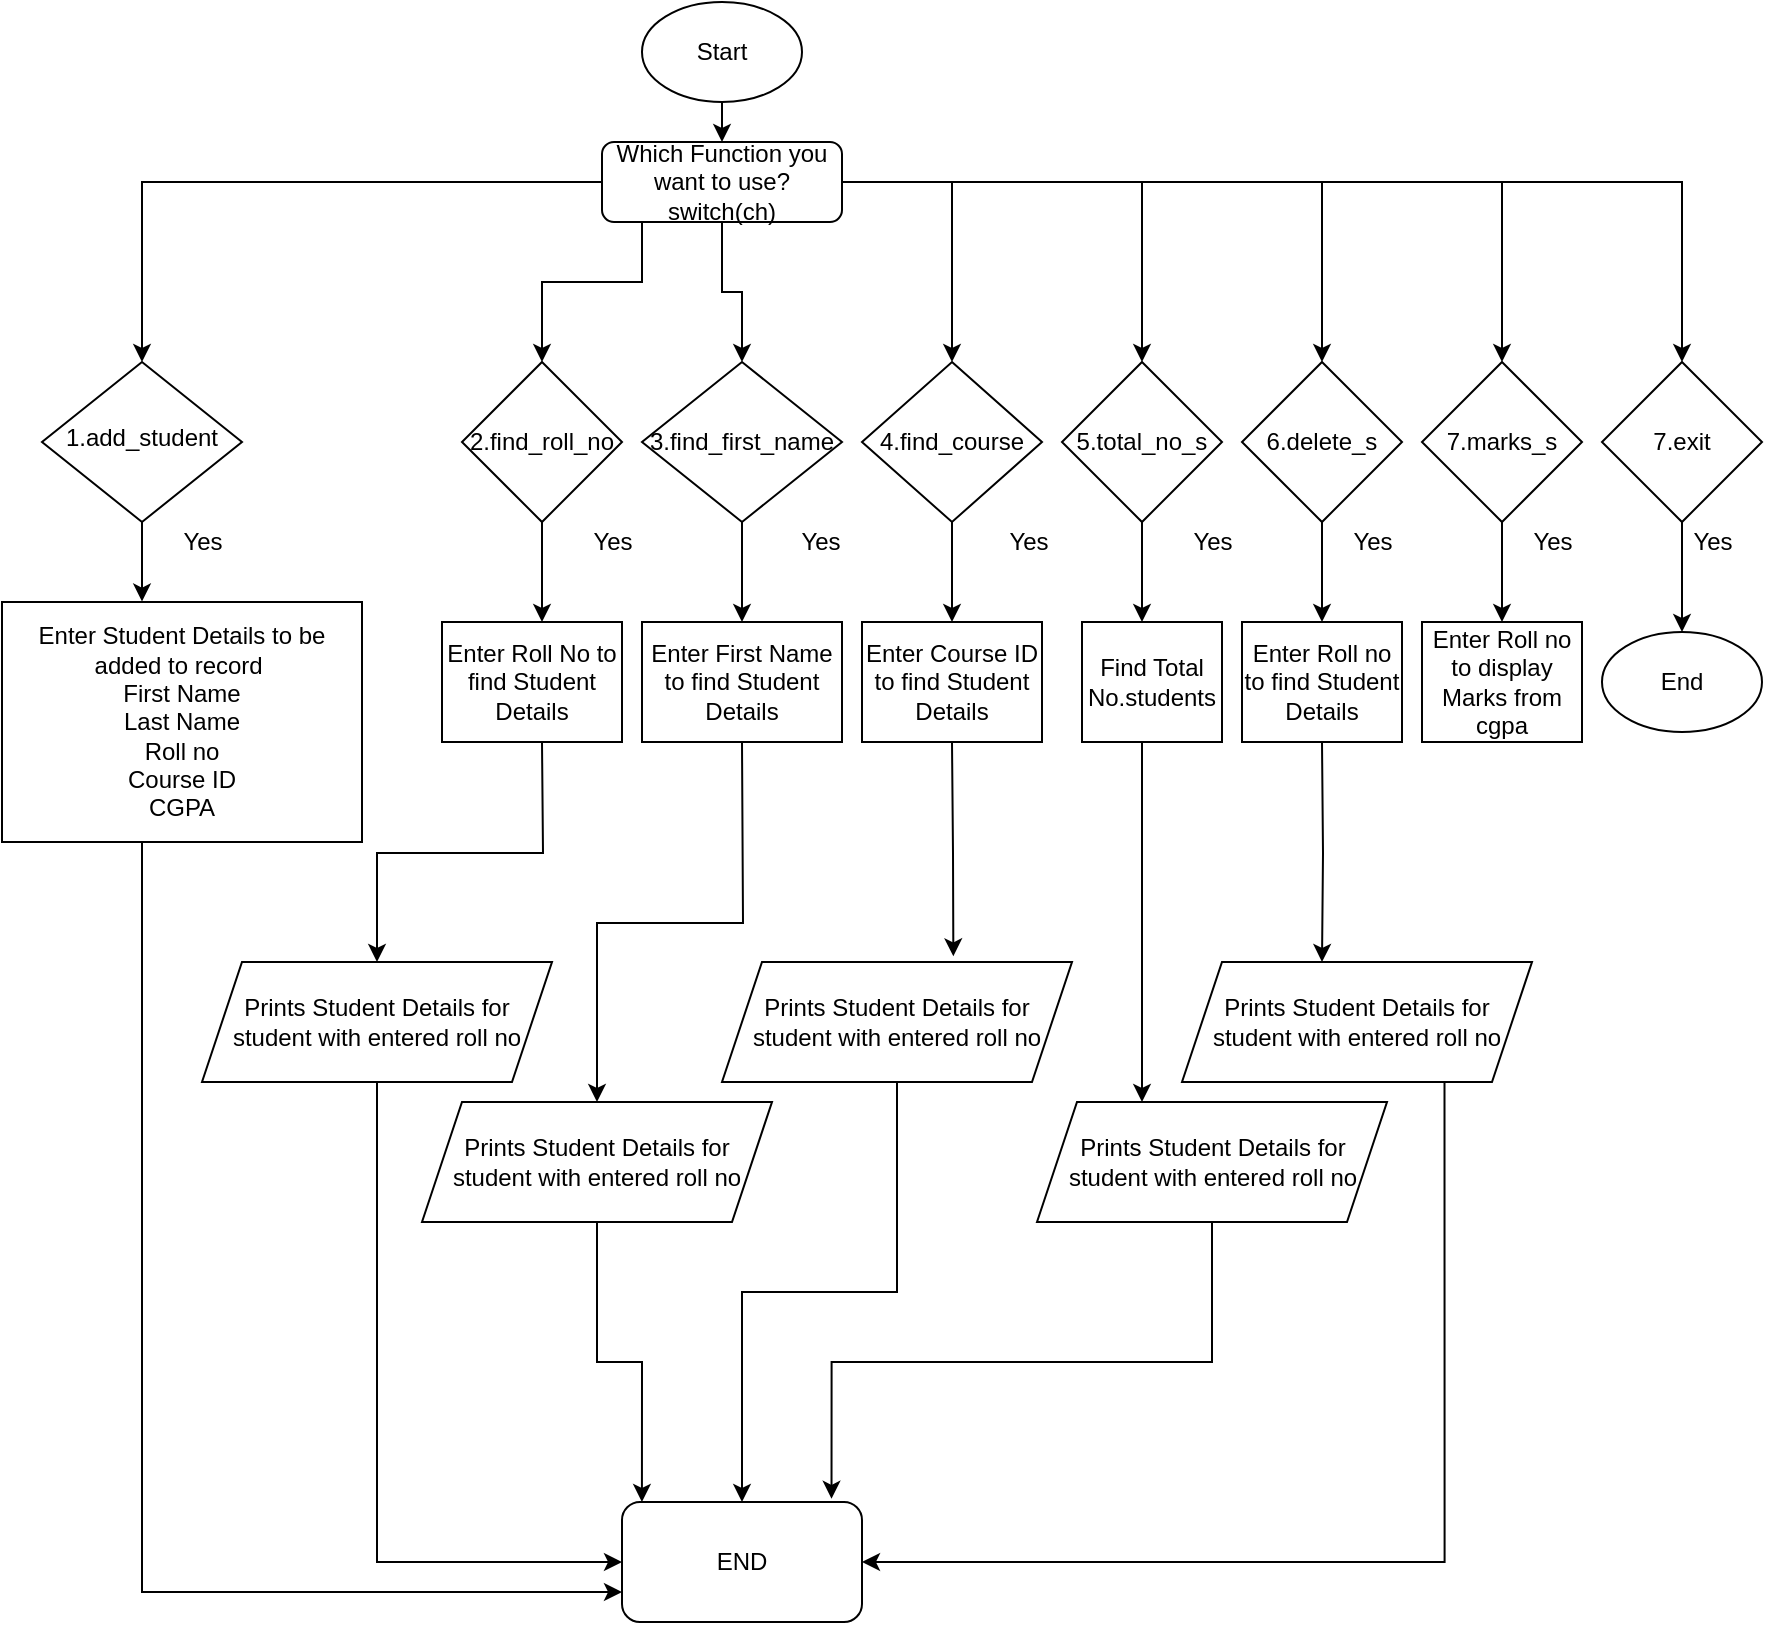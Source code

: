 <mxfile version="16.5.3" type="github">
  <diagram id="C5RBs43oDa-KdzZeNtuy" name="Page-1">
    <mxGraphModel dx="1038" dy="1716" grid="1" gridSize="10" guides="1" tooltips="1" connect="1" arrows="1" fold="1" page="1" pageScale="1" pageWidth="827" pageHeight="1169" math="0" shadow="0">
      <root>
        <mxCell id="WIyWlLk6GJQsqaUBKTNV-0" />
        <mxCell id="WIyWlLk6GJQsqaUBKTNV-1" parent="WIyWlLk6GJQsqaUBKTNV-0" />
        <mxCell id="-5GmRZpWXOFBT38EwHFt-2" style="edgeStyle=orthogonalEdgeStyle;rounded=0;orthogonalLoop=1;jettySize=auto;html=1;exitX=0;exitY=0.5;exitDx=0;exitDy=0;entryX=0.5;entryY=0;entryDx=0;entryDy=0;" parent="WIyWlLk6GJQsqaUBKTNV-1" source="WIyWlLk6GJQsqaUBKTNV-3" target="WIyWlLk6GJQsqaUBKTNV-6" edge="1">
          <mxGeometry relative="1" as="geometry" />
        </mxCell>
        <mxCell id="-5GmRZpWXOFBT38EwHFt-11" style="edgeStyle=orthogonalEdgeStyle;rounded=0;orthogonalLoop=1;jettySize=auto;html=1;entryX=0.5;entryY=0;entryDx=0;entryDy=0;" parent="WIyWlLk6GJQsqaUBKTNV-1" source="WIyWlLk6GJQsqaUBKTNV-3" target="-5GmRZpWXOFBT38EwHFt-6" edge="1">
          <mxGeometry relative="1" as="geometry">
            <Array as="points">
              <mxPoint x="340" y="120" />
              <mxPoint x="290" y="120" />
            </Array>
          </mxGeometry>
        </mxCell>
        <mxCell id="-5GmRZpWXOFBT38EwHFt-13" style="edgeStyle=orthogonalEdgeStyle;rounded=0;orthogonalLoop=1;jettySize=auto;html=1;exitX=1;exitY=0.5;exitDx=0;exitDy=0;entryX=0.5;entryY=0;entryDx=0;entryDy=0;" parent="WIyWlLk6GJQsqaUBKTNV-1" source="WIyWlLk6GJQsqaUBKTNV-3" target="-5GmRZpWXOFBT38EwHFt-9" edge="1">
          <mxGeometry relative="1" as="geometry" />
        </mxCell>
        <mxCell id="-5GmRZpWXOFBT38EwHFt-18" style="edgeStyle=orthogonalEdgeStyle;rounded=0;orthogonalLoop=1;jettySize=auto;html=1;entryX=0.5;entryY=0;entryDx=0;entryDy=0;" parent="WIyWlLk6GJQsqaUBKTNV-1" source="WIyWlLk6GJQsqaUBKTNV-3" target="-5GmRZpWXOFBT38EwHFt-17" edge="1">
          <mxGeometry relative="1" as="geometry" />
        </mxCell>
        <mxCell id="-5GmRZpWXOFBT38EwHFt-20" style="edgeStyle=orthogonalEdgeStyle;rounded=0;orthogonalLoop=1;jettySize=auto;html=1;exitX=1;exitY=0.5;exitDx=0;exitDy=0;entryX=0.5;entryY=0;entryDx=0;entryDy=0;" parent="WIyWlLk6GJQsqaUBKTNV-1" source="WIyWlLk6GJQsqaUBKTNV-3" target="-5GmRZpWXOFBT38EwHFt-19" edge="1">
          <mxGeometry relative="1" as="geometry" />
        </mxCell>
        <mxCell id="-5GmRZpWXOFBT38EwHFt-42" style="edgeStyle=orthogonalEdgeStyle;rounded=0;orthogonalLoop=1;jettySize=auto;html=1;exitX=0.5;exitY=1;exitDx=0;exitDy=0;" parent="WIyWlLk6GJQsqaUBKTNV-1" source="WIyWlLk6GJQsqaUBKTNV-3" target="-5GmRZpWXOFBT38EwHFt-14" edge="1">
          <mxGeometry relative="1" as="geometry" />
        </mxCell>
        <mxCell id="-5GmRZpWXOFBT38EwHFt-47" style="edgeStyle=orthogonalEdgeStyle;rounded=0;orthogonalLoop=1;jettySize=auto;html=1;exitX=1;exitY=0.5;exitDx=0;exitDy=0;" parent="WIyWlLk6GJQsqaUBKTNV-1" source="WIyWlLk6GJQsqaUBKTNV-3" edge="1">
          <mxGeometry relative="1" as="geometry">
            <mxPoint x="770" y="160" as="targetPoint" />
            <Array as="points">
              <mxPoint x="770" y="70" />
            </Array>
          </mxGeometry>
        </mxCell>
        <mxCell id="C63zLg04Rhui0ikkkohR-8" style="edgeStyle=orthogonalEdgeStyle;rounded=0;orthogonalLoop=1;jettySize=auto;html=1;exitX=1;exitY=0.5;exitDx=0;exitDy=0;entryX=0.5;entryY=0;entryDx=0;entryDy=0;" edge="1" parent="WIyWlLk6GJQsqaUBKTNV-1" source="WIyWlLk6GJQsqaUBKTNV-3" target="-5GmRZpWXOFBT38EwHFt-49">
          <mxGeometry relative="1" as="geometry" />
        </mxCell>
        <mxCell id="WIyWlLk6GJQsqaUBKTNV-3" value="Which Function you want to use?&lt;br&gt;switch(ch)" style="rounded=1;whiteSpace=wrap;html=1;fontSize=12;glass=0;strokeWidth=1;shadow=0;" parent="WIyWlLk6GJQsqaUBKTNV-1" vertex="1">
          <mxGeometry x="320" y="50" width="120" height="40" as="geometry" />
        </mxCell>
        <mxCell id="-5GmRZpWXOFBT38EwHFt-27" style="edgeStyle=orthogonalEdgeStyle;rounded=0;orthogonalLoop=1;jettySize=auto;html=1;exitX=0.5;exitY=1;exitDx=0;exitDy=0;entryX=0.35;entryY=-0.002;entryDx=0;entryDy=0;entryPerimeter=0;" parent="WIyWlLk6GJQsqaUBKTNV-1" source="WIyWlLk6GJQsqaUBKTNV-6" edge="1">
          <mxGeometry relative="1" as="geometry">
            <mxPoint x="90" y="279.76" as="targetPoint" />
          </mxGeometry>
        </mxCell>
        <mxCell id="WIyWlLk6GJQsqaUBKTNV-6" value="1.add_student" style="rhombus;whiteSpace=wrap;html=1;shadow=0;fontFamily=Helvetica;fontSize=12;align=center;strokeWidth=1;spacing=6;spacingTop=-4;" parent="WIyWlLk6GJQsqaUBKTNV-1" vertex="1">
          <mxGeometry x="40" y="160" width="100" height="80" as="geometry" />
        </mxCell>
        <mxCell id="-5GmRZpWXOFBT38EwHFt-5" value="Yes&lt;br&gt;" style="text;html=1;align=center;verticalAlign=middle;resizable=0;points=[];autosize=1;strokeColor=none;fillColor=none;" parent="WIyWlLk6GJQsqaUBKTNV-1" vertex="1">
          <mxGeometry x="105" y="240" width="30" height="20" as="geometry" />
        </mxCell>
        <mxCell id="-5GmRZpWXOFBT38EwHFt-30" value="" style="edgeStyle=orthogonalEdgeStyle;rounded=0;orthogonalLoop=1;jettySize=auto;html=1;" parent="WIyWlLk6GJQsqaUBKTNV-1" source="-5GmRZpWXOFBT38EwHFt-6" edge="1">
          <mxGeometry relative="1" as="geometry">
            <mxPoint x="290" y="290" as="targetPoint" />
          </mxGeometry>
        </mxCell>
        <mxCell id="-5GmRZpWXOFBT38EwHFt-6" value="2.find_roll_no" style="rhombus;whiteSpace=wrap;html=1;" parent="WIyWlLk6GJQsqaUBKTNV-1" vertex="1">
          <mxGeometry x="250" y="160" width="80" height="80" as="geometry" />
        </mxCell>
        <mxCell id="-5GmRZpWXOFBT38EwHFt-7" value="Yes&lt;br&gt;" style="text;html=1;align=center;verticalAlign=middle;resizable=0;points=[];autosize=1;strokeColor=none;fillColor=none;" parent="WIyWlLk6GJQsqaUBKTNV-1" vertex="1">
          <mxGeometry x="310" y="240" width="30" height="20" as="geometry" />
        </mxCell>
        <mxCell id="-5GmRZpWXOFBT38EwHFt-35" style="edgeStyle=orthogonalEdgeStyle;rounded=0;orthogonalLoop=1;jettySize=auto;html=1;exitX=0.5;exitY=1;exitDx=0;exitDy=0;entryX=0.5;entryY=0;entryDx=0;entryDy=0;" parent="WIyWlLk6GJQsqaUBKTNV-1" source="-5GmRZpWXOFBT38EwHFt-9" edge="1">
          <mxGeometry relative="1" as="geometry">
            <mxPoint x="495" y="290" as="targetPoint" />
          </mxGeometry>
        </mxCell>
        <mxCell id="-5GmRZpWXOFBT38EwHFt-9" value="4.find_course" style="rhombus;whiteSpace=wrap;html=1;" parent="WIyWlLk6GJQsqaUBKTNV-1" vertex="1">
          <mxGeometry x="450" y="160" width="90" height="80" as="geometry" />
        </mxCell>
        <mxCell id="-5GmRZpWXOFBT38EwHFt-33" style="edgeStyle=orthogonalEdgeStyle;rounded=0;orthogonalLoop=1;jettySize=auto;html=1;exitX=0.5;exitY=1;exitDx=0;exitDy=0;entryX=0.5;entryY=0;entryDx=0;entryDy=0;" parent="WIyWlLk6GJQsqaUBKTNV-1" source="-5GmRZpWXOFBT38EwHFt-14" edge="1">
          <mxGeometry relative="1" as="geometry">
            <mxPoint x="390" y="290" as="targetPoint" />
          </mxGeometry>
        </mxCell>
        <mxCell id="-5GmRZpWXOFBT38EwHFt-14" value="3.find_first_name" style="rhombus;whiteSpace=wrap;html=1;" parent="WIyWlLk6GJQsqaUBKTNV-1" vertex="1">
          <mxGeometry x="340" y="160" width="100" height="80" as="geometry" />
        </mxCell>
        <mxCell id="-5GmRZpWXOFBT38EwHFt-37" style="edgeStyle=orthogonalEdgeStyle;rounded=0;orthogonalLoop=1;jettySize=auto;html=1;exitX=0.5;exitY=1;exitDx=0;exitDy=0;entryX=0.5;entryY=0;entryDx=0;entryDy=0;" parent="WIyWlLk6GJQsqaUBKTNV-1" source="-5GmRZpWXOFBT38EwHFt-17" edge="1">
          <mxGeometry relative="1" as="geometry">
            <mxPoint x="590" y="290" as="targetPoint" />
          </mxGeometry>
        </mxCell>
        <mxCell id="-5GmRZpWXOFBT38EwHFt-17" value="5.total_no_s" style="rhombus;whiteSpace=wrap;html=1;" parent="WIyWlLk6GJQsqaUBKTNV-1" vertex="1">
          <mxGeometry x="550" y="160" width="80" height="80" as="geometry" />
        </mxCell>
        <mxCell id="-5GmRZpWXOFBT38EwHFt-41" style="edgeStyle=orthogonalEdgeStyle;rounded=0;orthogonalLoop=1;jettySize=auto;html=1;exitX=0.5;exitY=1;exitDx=0;exitDy=0;entryX=0.5;entryY=0;entryDx=0;entryDy=0;" parent="WIyWlLk6GJQsqaUBKTNV-1" source="-5GmRZpWXOFBT38EwHFt-19" edge="1">
          <mxGeometry relative="1" as="geometry">
            <mxPoint x="680" y="290" as="targetPoint" />
          </mxGeometry>
        </mxCell>
        <mxCell id="-5GmRZpWXOFBT38EwHFt-19" value="6.delete_s" style="rhombus;whiteSpace=wrap;html=1;" parent="WIyWlLk6GJQsqaUBKTNV-1" vertex="1">
          <mxGeometry x="640" y="160" width="80" height="80" as="geometry" />
        </mxCell>
        <mxCell id="-5GmRZpWXOFBT38EwHFt-21" value="Yes" style="text;html=1;align=center;verticalAlign=middle;resizable=0;points=[];autosize=1;strokeColor=none;fillColor=none;" parent="WIyWlLk6GJQsqaUBKTNV-1" vertex="1">
          <mxGeometry x="414" y="240" width="30" height="20" as="geometry" />
        </mxCell>
        <mxCell id="-5GmRZpWXOFBT38EwHFt-22" value="Yes" style="text;html=1;align=center;verticalAlign=middle;resizable=0;points=[];autosize=1;strokeColor=none;fillColor=none;" parent="WIyWlLk6GJQsqaUBKTNV-1" vertex="1">
          <mxGeometry x="517.5" y="240" width="30" height="20" as="geometry" />
        </mxCell>
        <mxCell id="-5GmRZpWXOFBT38EwHFt-23" value="Yes" style="text;html=1;align=center;verticalAlign=middle;resizable=0;points=[];autosize=1;strokeColor=none;fillColor=none;" parent="WIyWlLk6GJQsqaUBKTNV-1" vertex="1">
          <mxGeometry x="610" y="240" width="30" height="20" as="geometry" />
        </mxCell>
        <mxCell id="-5GmRZpWXOFBT38EwHFt-24" value="Yes" style="text;html=1;align=center;verticalAlign=middle;resizable=0;points=[];autosize=1;strokeColor=none;fillColor=none;" parent="WIyWlLk6GJQsqaUBKTNV-1" vertex="1">
          <mxGeometry x="690" y="240" width="30" height="20" as="geometry" />
        </mxCell>
        <mxCell id="-5GmRZpWXOFBT38EwHFt-76" style="edgeStyle=orthogonalEdgeStyle;rounded=0;orthogonalLoop=1;jettySize=auto;html=1;exitX=0.5;exitY=1;exitDx=0;exitDy=0;entryX=0;entryY=0.75;entryDx=0;entryDy=0;" parent="WIyWlLk6GJQsqaUBKTNV-1" target="-5GmRZpWXOFBT38EwHFt-73" edge="1">
          <mxGeometry relative="1" as="geometry">
            <mxPoint x="120" y="400" as="sourcePoint" />
            <Array as="points">
              <mxPoint x="90" y="400" />
              <mxPoint x="90" y="775" />
            </Array>
          </mxGeometry>
        </mxCell>
        <mxCell id="-5GmRZpWXOFBT38EwHFt-54" style="edgeStyle=orthogonalEdgeStyle;rounded=0;orthogonalLoop=1;jettySize=auto;html=1;exitX=0.5;exitY=1;exitDx=0;exitDy=0;" parent="WIyWlLk6GJQsqaUBKTNV-1" target="-5GmRZpWXOFBT38EwHFt-52" edge="1">
          <mxGeometry relative="1" as="geometry">
            <mxPoint x="290" y="350" as="sourcePoint" />
          </mxGeometry>
        </mxCell>
        <mxCell id="-5GmRZpWXOFBT38EwHFt-59" style="edgeStyle=orthogonalEdgeStyle;rounded=0;orthogonalLoop=1;jettySize=auto;html=1;exitX=0.5;exitY=1;exitDx=0;exitDy=0;entryX=0.5;entryY=0;entryDx=0;entryDy=0;" parent="WIyWlLk6GJQsqaUBKTNV-1" target="-5GmRZpWXOFBT38EwHFt-55" edge="1">
          <mxGeometry relative="1" as="geometry">
            <mxPoint x="390" y="350" as="sourcePoint" />
          </mxGeometry>
        </mxCell>
        <mxCell id="-5GmRZpWXOFBT38EwHFt-64" style="edgeStyle=orthogonalEdgeStyle;rounded=0;orthogonalLoop=1;jettySize=auto;html=1;exitX=0.5;exitY=1;exitDx=0;exitDy=0;entryX=0.661;entryY=-0.047;entryDx=0;entryDy=0;entryPerimeter=0;" parent="WIyWlLk6GJQsqaUBKTNV-1" target="-5GmRZpWXOFBT38EwHFt-57" edge="1">
          <mxGeometry relative="1" as="geometry">
            <mxPoint x="495" y="350" as="sourcePoint" />
          </mxGeometry>
        </mxCell>
        <mxCell id="-5GmRZpWXOFBT38EwHFt-62" style="edgeStyle=orthogonalEdgeStyle;rounded=0;orthogonalLoop=1;jettySize=auto;html=1;exitX=0.5;exitY=1;exitDx=0;exitDy=0;" parent="WIyWlLk6GJQsqaUBKTNV-1" edge="1">
          <mxGeometry relative="1" as="geometry">
            <mxPoint x="590" y="530" as="targetPoint" />
            <mxPoint x="590" y="350" as="sourcePoint" />
          </mxGeometry>
        </mxCell>
        <mxCell id="-5GmRZpWXOFBT38EwHFt-63" style="edgeStyle=orthogonalEdgeStyle;rounded=0;orthogonalLoop=1;jettySize=auto;html=1;exitX=0.5;exitY=1;exitDx=0;exitDy=0;entryX=0.4;entryY=0;entryDx=0;entryDy=0;entryPerimeter=0;" parent="WIyWlLk6GJQsqaUBKTNV-1" target="-5GmRZpWXOFBT38EwHFt-58" edge="1">
          <mxGeometry relative="1" as="geometry">
            <mxPoint x="680" y="350" as="sourcePoint" />
          </mxGeometry>
        </mxCell>
        <mxCell id="-5GmRZpWXOFBT38EwHFt-44" style="edgeStyle=orthogonalEdgeStyle;rounded=0;orthogonalLoop=1;jettySize=auto;html=1;exitX=0.5;exitY=1;exitDx=0;exitDy=0;entryX=0.5;entryY=0;entryDx=0;entryDy=0;" parent="WIyWlLk6GJQsqaUBKTNV-1" source="-5GmRZpWXOFBT38EwHFt-43" target="WIyWlLk6GJQsqaUBKTNV-3" edge="1">
          <mxGeometry relative="1" as="geometry" />
        </mxCell>
        <mxCell id="-5GmRZpWXOFBT38EwHFt-43" value="Start" style="ellipse;whiteSpace=wrap;html=1;" parent="WIyWlLk6GJQsqaUBKTNV-1" vertex="1">
          <mxGeometry x="340" y="-20" width="80" height="50" as="geometry" />
        </mxCell>
        <mxCell id="-5GmRZpWXOFBT38EwHFt-51" value="" style="edgeStyle=orthogonalEdgeStyle;rounded=0;orthogonalLoop=1;jettySize=auto;html=1;" parent="WIyWlLk6GJQsqaUBKTNV-1" source="-5GmRZpWXOFBT38EwHFt-49" target="-5GmRZpWXOFBT38EwHFt-50" edge="1">
          <mxGeometry relative="1" as="geometry" />
        </mxCell>
        <mxCell id="-5GmRZpWXOFBT38EwHFt-49" value="7.exit" style="rhombus;whiteSpace=wrap;html=1;" parent="WIyWlLk6GJQsqaUBKTNV-1" vertex="1">
          <mxGeometry x="820" y="160" width="80" height="80" as="geometry" />
        </mxCell>
        <mxCell id="-5GmRZpWXOFBT38EwHFt-50" value="End" style="ellipse;whiteSpace=wrap;html=1;" parent="WIyWlLk6GJQsqaUBKTNV-1" vertex="1">
          <mxGeometry x="820" y="295" width="80" height="50" as="geometry" />
        </mxCell>
        <mxCell id="-5GmRZpWXOFBT38EwHFt-75" style="edgeStyle=orthogonalEdgeStyle;rounded=0;orthogonalLoop=1;jettySize=auto;html=1;exitX=0.5;exitY=1;exitDx=0;exitDy=0;entryX=0;entryY=0.5;entryDx=0;entryDy=0;" parent="WIyWlLk6GJQsqaUBKTNV-1" source="-5GmRZpWXOFBT38EwHFt-52" target="-5GmRZpWXOFBT38EwHFt-73" edge="1">
          <mxGeometry relative="1" as="geometry" />
        </mxCell>
        <mxCell id="-5GmRZpWXOFBT38EwHFt-52" value="Prints Student Details for student with entered roll no" style="shape=parallelogram;perimeter=parallelogramPerimeter;whiteSpace=wrap;html=1;fixedSize=1;" parent="WIyWlLk6GJQsqaUBKTNV-1" vertex="1">
          <mxGeometry x="120" y="460" width="175" height="60" as="geometry" />
        </mxCell>
        <mxCell id="-5GmRZpWXOFBT38EwHFt-69" style="edgeStyle=orthogonalEdgeStyle;rounded=0;orthogonalLoop=1;jettySize=auto;html=1;exitX=0.5;exitY=1;exitDx=0;exitDy=0;entryX=0.083;entryY=0;entryDx=0;entryDy=0;entryPerimeter=0;" parent="WIyWlLk6GJQsqaUBKTNV-1" source="-5GmRZpWXOFBT38EwHFt-55" target="-5GmRZpWXOFBT38EwHFt-73" edge="1">
          <mxGeometry relative="1" as="geometry">
            <mxPoint x="371.57" y="663.6" as="targetPoint" />
          </mxGeometry>
        </mxCell>
        <mxCell id="-5GmRZpWXOFBT38EwHFt-55" value="Prints Student Details for student with entered roll no" style="shape=parallelogram;perimeter=parallelogramPerimeter;whiteSpace=wrap;html=1;fixedSize=1;" parent="WIyWlLk6GJQsqaUBKTNV-1" vertex="1">
          <mxGeometry x="230" y="530" width="175" height="60" as="geometry" />
        </mxCell>
        <mxCell id="-5GmRZpWXOFBT38EwHFt-71" style="edgeStyle=orthogonalEdgeStyle;rounded=0;orthogonalLoop=1;jettySize=auto;html=1;exitX=0.5;exitY=1;exitDx=0;exitDy=0;entryX=0.873;entryY=-0.027;entryDx=0;entryDy=0;entryPerimeter=0;" parent="WIyWlLk6GJQsqaUBKTNV-1" source="-5GmRZpWXOFBT38EwHFt-56" target="-5GmRZpWXOFBT38EwHFt-73" edge="1">
          <mxGeometry relative="1" as="geometry">
            <mxPoint x="453.22" y="691.6" as="targetPoint" />
          </mxGeometry>
        </mxCell>
        <mxCell id="-5GmRZpWXOFBT38EwHFt-56" value="Prints Student Details for student with entered roll no" style="shape=parallelogram;perimeter=parallelogramPerimeter;whiteSpace=wrap;html=1;fixedSize=1;" parent="WIyWlLk6GJQsqaUBKTNV-1" vertex="1">
          <mxGeometry x="537.5" y="530" width="175" height="60" as="geometry" />
        </mxCell>
        <mxCell id="-5GmRZpWXOFBT38EwHFt-70" style="edgeStyle=orthogonalEdgeStyle;rounded=0;orthogonalLoop=1;jettySize=auto;html=1;exitX=0.5;exitY=1;exitDx=0;exitDy=0;entryX=0.5;entryY=0;entryDx=0;entryDy=0;" parent="WIyWlLk6GJQsqaUBKTNV-1" source="-5GmRZpWXOFBT38EwHFt-57" target="-5GmRZpWXOFBT38EwHFt-73" edge="1">
          <mxGeometry relative="1" as="geometry">
            <mxPoint x="432.981" y="671.592" as="targetPoint" />
          </mxGeometry>
        </mxCell>
        <mxCell id="-5GmRZpWXOFBT38EwHFt-57" value="Prints Student Details for student with entered roll no" style="shape=parallelogram;perimeter=parallelogramPerimeter;whiteSpace=wrap;html=1;fixedSize=1;" parent="WIyWlLk6GJQsqaUBKTNV-1" vertex="1">
          <mxGeometry x="380" y="460" width="175" height="60" as="geometry" />
        </mxCell>
        <mxCell id="-5GmRZpWXOFBT38EwHFt-74" style="edgeStyle=orthogonalEdgeStyle;rounded=0;orthogonalLoop=1;jettySize=auto;html=1;exitX=0.75;exitY=1;exitDx=0;exitDy=0;entryX=1;entryY=0.5;entryDx=0;entryDy=0;" parent="WIyWlLk6GJQsqaUBKTNV-1" source="-5GmRZpWXOFBT38EwHFt-58" target="-5GmRZpWXOFBT38EwHFt-73" edge="1">
          <mxGeometry relative="1" as="geometry" />
        </mxCell>
        <mxCell id="-5GmRZpWXOFBT38EwHFt-58" value="Prints Student Details for student with entered roll no" style="shape=parallelogram;perimeter=parallelogramPerimeter;whiteSpace=wrap;html=1;fixedSize=1;" parent="WIyWlLk6GJQsqaUBKTNV-1" vertex="1">
          <mxGeometry x="610" y="460" width="175" height="60" as="geometry" />
        </mxCell>
        <mxCell id="-5GmRZpWXOFBT38EwHFt-73" value="END" style="rounded=1;whiteSpace=wrap;html=1;" parent="WIyWlLk6GJQsqaUBKTNV-1" vertex="1">
          <mxGeometry x="330" y="730" width="120" height="60" as="geometry" />
        </mxCell>
        <mxCell id="-5GmRZpWXOFBT38EwHFt-77" value="&lt;span&gt;Enter Student Details to be added to record&amp;nbsp;&lt;/span&gt;&lt;br&gt;&lt;span&gt;First Name&lt;/span&gt;&lt;br&gt;&lt;span&gt;Last Name&lt;/span&gt;&lt;br&gt;&lt;span&gt;Roll no&lt;/span&gt;&lt;br&gt;&lt;span&gt;Course ID&lt;/span&gt;&lt;br&gt;&lt;span&gt;CGPA&lt;/span&gt;" style="rounded=0;whiteSpace=wrap;html=1;" parent="WIyWlLk6GJQsqaUBKTNV-1" vertex="1">
          <mxGeometry x="20" y="280" width="180" height="120" as="geometry" />
        </mxCell>
        <mxCell id="-5GmRZpWXOFBT38EwHFt-78" value="&lt;span&gt;Enter Roll No to find Student Details&lt;/span&gt;" style="rounded=0;whiteSpace=wrap;html=1;" parent="WIyWlLk6GJQsqaUBKTNV-1" vertex="1">
          <mxGeometry x="240" y="290" width="90" height="60" as="geometry" />
        </mxCell>
        <mxCell id="-5GmRZpWXOFBT38EwHFt-80" value="&lt;span&gt;Enter First Name to find Student Details&lt;/span&gt;" style="rounded=0;whiteSpace=wrap;html=1;" parent="WIyWlLk6GJQsqaUBKTNV-1" vertex="1">
          <mxGeometry x="340" y="290" width="100" height="60" as="geometry" />
        </mxCell>
        <mxCell id="-5GmRZpWXOFBT38EwHFt-81" value="&lt;span&gt;Enter Course ID to find Student Details&lt;/span&gt;" style="rounded=0;whiteSpace=wrap;html=1;" parent="WIyWlLk6GJQsqaUBKTNV-1" vertex="1">
          <mxGeometry x="450" y="290" width="90" height="60" as="geometry" />
        </mxCell>
        <mxCell id="-5GmRZpWXOFBT38EwHFt-82" value="&lt;span&gt;Find Total No.students&lt;/span&gt;" style="rounded=0;whiteSpace=wrap;html=1;" parent="WIyWlLk6GJQsqaUBKTNV-1" vertex="1">
          <mxGeometry x="560" y="290" width="70" height="60" as="geometry" />
        </mxCell>
        <mxCell id="-5GmRZpWXOFBT38EwHFt-83" value="&lt;span&gt;Enter Roll no to find Student Details&lt;/span&gt;" style="rounded=0;whiteSpace=wrap;html=1;" parent="WIyWlLk6GJQsqaUBKTNV-1" vertex="1">
          <mxGeometry x="640" y="290" width="80" height="60" as="geometry" />
        </mxCell>
        <mxCell id="C63zLg04Rhui0ikkkohR-4" style="edgeStyle=orthogonalEdgeStyle;rounded=0;orthogonalLoop=1;jettySize=auto;html=1;exitX=0.5;exitY=1;exitDx=0;exitDy=0;entryX=0.5;entryY=0;entryDx=0;entryDy=0;" edge="1" parent="WIyWlLk6GJQsqaUBKTNV-1" source="C63zLg04Rhui0ikkkohR-1" target="C63zLg04Rhui0ikkkohR-3">
          <mxGeometry relative="1" as="geometry" />
        </mxCell>
        <mxCell id="C63zLg04Rhui0ikkkohR-1" value="7.marks_s" style="rhombus;whiteSpace=wrap;html=1;" vertex="1" parent="WIyWlLk6GJQsqaUBKTNV-1">
          <mxGeometry x="730" y="160" width="80" height="80" as="geometry" />
        </mxCell>
        <mxCell id="C63zLg04Rhui0ikkkohR-3" value="Enter Roll no to display Marks from cgpa" style="rounded=0;whiteSpace=wrap;html=1;" vertex="1" parent="WIyWlLk6GJQsqaUBKTNV-1">
          <mxGeometry x="730" y="290" width="80" height="60" as="geometry" />
        </mxCell>
        <mxCell id="C63zLg04Rhui0ikkkohR-5" value="Yes&lt;br&gt;" style="text;html=1;align=center;verticalAlign=middle;resizable=0;points=[];autosize=1;strokeColor=none;fillColor=none;" vertex="1" parent="WIyWlLk6GJQsqaUBKTNV-1">
          <mxGeometry x="780" y="240" width="30" height="20" as="geometry" />
        </mxCell>
        <mxCell id="C63zLg04Rhui0ikkkohR-7" value="Yes" style="text;html=1;align=center;verticalAlign=middle;resizable=0;points=[];autosize=1;strokeColor=none;fillColor=none;" vertex="1" parent="WIyWlLk6GJQsqaUBKTNV-1">
          <mxGeometry x="860" y="240" width="30" height="20" as="geometry" />
        </mxCell>
      </root>
    </mxGraphModel>
  </diagram>
</mxfile>
